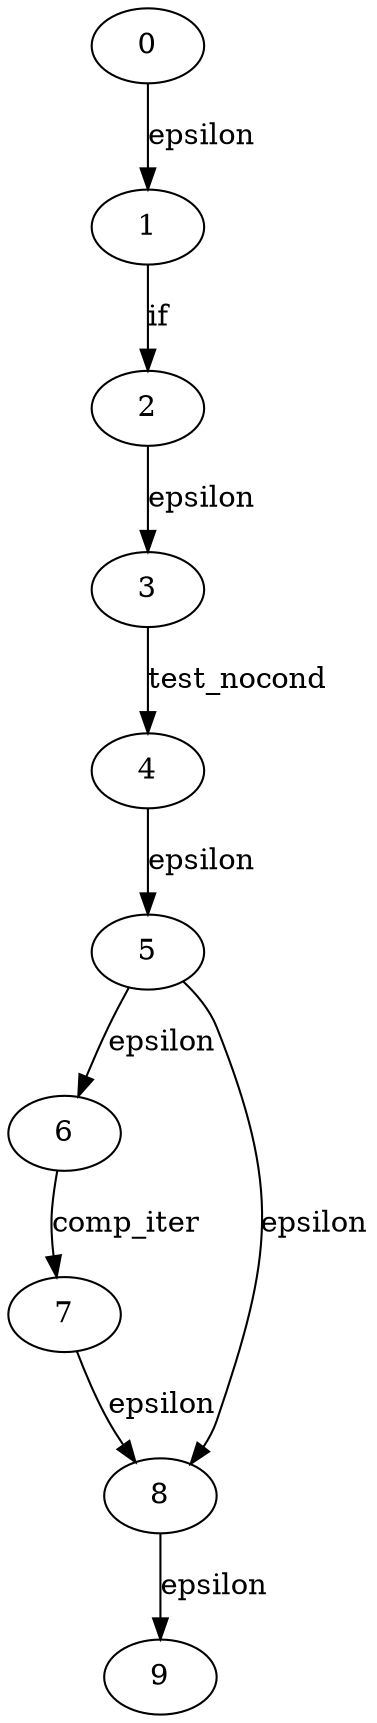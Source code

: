 
digraph comp_if {
  0->1[label=epsilon]
  1->2[label="if"]
  2->3[label=epsilon]
  3->4[label=test_nocond]
  4->5[label=epsilon]
  5->6[label=epsilon]
  6->7[label=comp_iter]
  7->8[label=epsilon]
  8->9[label=epsilon]
  5->8[label=epsilon]
}
